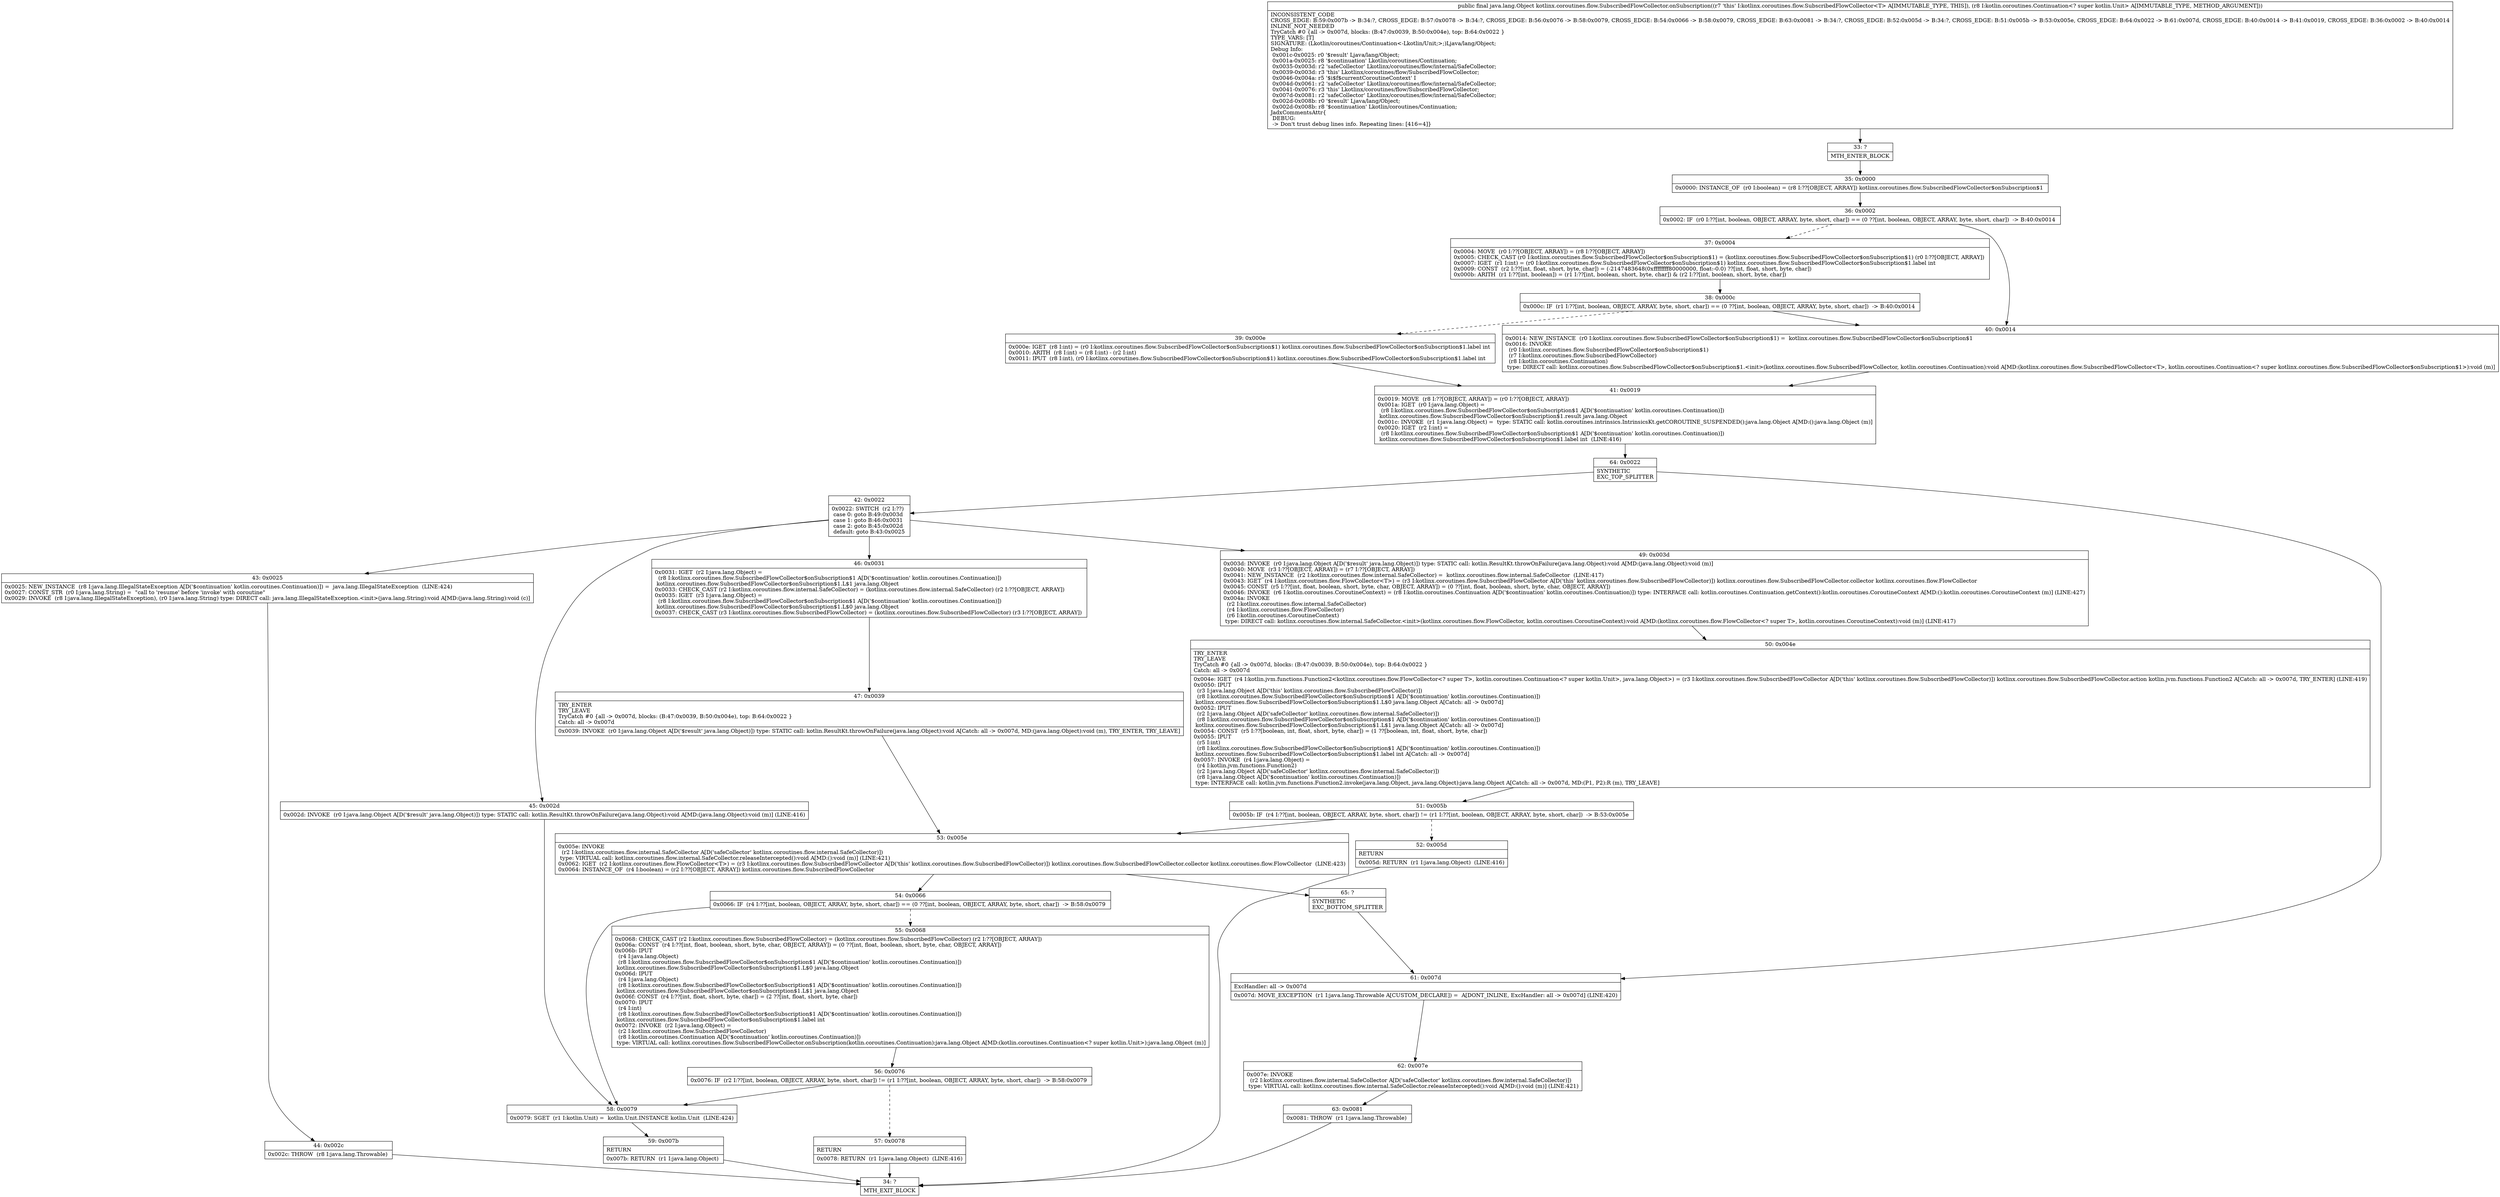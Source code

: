 digraph "CFG forkotlinx.coroutines.flow.SubscribedFlowCollector.onSubscription(Lkotlin\/coroutines\/Continuation;)Ljava\/lang\/Object;" {
Node_33 [shape=record,label="{33\:\ ?|MTH_ENTER_BLOCK\l}"];
Node_35 [shape=record,label="{35\:\ 0x0000|0x0000: INSTANCE_OF  (r0 I:boolean) = (r8 I:??[OBJECT, ARRAY]) kotlinx.coroutines.flow.SubscribedFlowCollector$onSubscription$1 \l}"];
Node_36 [shape=record,label="{36\:\ 0x0002|0x0002: IF  (r0 I:??[int, boolean, OBJECT, ARRAY, byte, short, char]) == (0 ??[int, boolean, OBJECT, ARRAY, byte, short, char])  \-\> B:40:0x0014 \l}"];
Node_37 [shape=record,label="{37\:\ 0x0004|0x0004: MOVE  (r0 I:??[OBJECT, ARRAY]) = (r8 I:??[OBJECT, ARRAY]) \l0x0005: CHECK_CAST (r0 I:kotlinx.coroutines.flow.SubscribedFlowCollector$onSubscription$1) = (kotlinx.coroutines.flow.SubscribedFlowCollector$onSubscription$1) (r0 I:??[OBJECT, ARRAY]) \l0x0007: IGET  (r1 I:int) = (r0 I:kotlinx.coroutines.flow.SubscribedFlowCollector$onSubscription$1) kotlinx.coroutines.flow.SubscribedFlowCollector$onSubscription$1.label int \l0x0009: CONST  (r2 I:??[int, float, short, byte, char]) = (\-2147483648(0xffffffff80000000, float:\-0.0) ??[int, float, short, byte, char]) \l0x000b: ARITH  (r1 I:??[int, boolean]) = (r1 I:??[int, boolean, short, byte, char]) & (r2 I:??[int, boolean, short, byte, char]) \l}"];
Node_38 [shape=record,label="{38\:\ 0x000c|0x000c: IF  (r1 I:??[int, boolean, OBJECT, ARRAY, byte, short, char]) == (0 ??[int, boolean, OBJECT, ARRAY, byte, short, char])  \-\> B:40:0x0014 \l}"];
Node_39 [shape=record,label="{39\:\ 0x000e|0x000e: IGET  (r8 I:int) = (r0 I:kotlinx.coroutines.flow.SubscribedFlowCollector$onSubscription$1) kotlinx.coroutines.flow.SubscribedFlowCollector$onSubscription$1.label int \l0x0010: ARITH  (r8 I:int) = (r8 I:int) \- (r2 I:int) \l0x0011: IPUT  (r8 I:int), (r0 I:kotlinx.coroutines.flow.SubscribedFlowCollector$onSubscription$1) kotlinx.coroutines.flow.SubscribedFlowCollector$onSubscription$1.label int \l}"];
Node_41 [shape=record,label="{41\:\ 0x0019|0x0019: MOVE  (r8 I:??[OBJECT, ARRAY]) = (r0 I:??[OBJECT, ARRAY]) \l0x001a: IGET  (r0 I:java.lang.Object) = \l  (r8 I:kotlinx.coroutines.flow.SubscribedFlowCollector$onSubscription$1 A[D('$continuation' kotlin.coroutines.Continuation)])\l kotlinx.coroutines.flow.SubscribedFlowCollector$onSubscription$1.result java.lang.Object \l0x001c: INVOKE  (r1 I:java.lang.Object) =  type: STATIC call: kotlin.coroutines.intrinsics.IntrinsicsKt.getCOROUTINE_SUSPENDED():java.lang.Object A[MD:():java.lang.Object (m)]\l0x0020: IGET  (r2 I:int) = \l  (r8 I:kotlinx.coroutines.flow.SubscribedFlowCollector$onSubscription$1 A[D('$continuation' kotlin.coroutines.Continuation)])\l kotlinx.coroutines.flow.SubscribedFlowCollector$onSubscription$1.label int  (LINE:416)\l}"];
Node_64 [shape=record,label="{64\:\ 0x0022|SYNTHETIC\lEXC_TOP_SPLITTER\l}"];
Node_42 [shape=record,label="{42\:\ 0x0022|0x0022: SWITCH  (r2 I:??)\l case 0: goto B:49:0x003d\l case 1: goto B:46:0x0031\l case 2: goto B:45:0x002d\l default: goto B:43:0x0025 \l}"];
Node_43 [shape=record,label="{43\:\ 0x0025|0x0025: NEW_INSTANCE  (r8 I:java.lang.IllegalStateException A[D('$continuation' kotlin.coroutines.Continuation)]) =  java.lang.IllegalStateException  (LINE:424)\l0x0027: CONST_STR  (r0 I:java.lang.String) =  \"call to 'resume' before 'invoke' with coroutine\" \l0x0029: INVOKE  (r8 I:java.lang.IllegalStateException), (r0 I:java.lang.String) type: DIRECT call: java.lang.IllegalStateException.\<init\>(java.lang.String):void A[MD:(java.lang.String):void (c)]\l}"];
Node_44 [shape=record,label="{44\:\ 0x002c|0x002c: THROW  (r8 I:java.lang.Throwable) \l}"];
Node_34 [shape=record,label="{34\:\ ?|MTH_EXIT_BLOCK\l}"];
Node_45 [shape=record,label="{45\:\ 0x002d|0x002d: INVOKE  (r0 I:java.lang.Object A[D('$result' java.lang.Object)]) type: STATIC call: kotlin.ResultKt.throwOnFailure(java.lang.Object):void A[MD:(java.lang.Object):void (m)] (LINE:416)\l}"];
Node_58 [shape=record,label="{58\:\ 0x0079|0x0079: SGET  (r1 I:kotlin.Unit) =  kotlin.Unit.INSTANCE kotlin.Unit  (LINE:424)\l}"];
Node_59 [shape=record,label="{59\:\ 0x007b|RETURN\l|0x007b: RETURN  (r1 I:java.lang.Object) \l}"];
Node_46 [shape=record,label="{46\:\ 0x0031|0x0031: IGET  (r2 I:java.lang.Object) = \l  (r8 I:kotlinx.coroutines.flow.SubscribedFlowCollector$onSubscription$1 A[D('$continuation' kotlin.coroutines.Continuation)])\l kotlinx.coroutines.flow.SubscribedFlowCollector$onSubscription$1.L$1 java.lang.Object \l0x0033: CHECK_CAST (r2 I:kotlinx.coroutines.flow.internal.SafeCollector) = (kotlinx.coroutines.flow.internal.SafeCollector) (r2 I:??[OBJECT, ARRAY]) \l0x0035: IGET  (r3 I:java.lang.Object) = \l  (r8 I:kotlinx.coroutines.flow.SubscribedFlowCollector$onSubscription$1 A[D('$continuation' kotlin.coroutines.Continuation)])\l kotlinx.coroutines.flow.SubscribedFlowCollector$onSubscription$1.L$0 java.lang.Object \l0x0037: CHECK_CAST (r3 I:kotlinx.coroutines.flow.SubscribedFlowCollector) = (kotlinx.coroutines.flow.SubscribedFlowCollector) (r3 I:??[OBJECT, ARRAY]) \l}"];
Node_47 [shape=record,label="{47\:\ 0x0039|TRY_ENTER\lTRY_LEAVE\lTryCatch #0 \{all \-\> 0x007d, blocks: (B:47:0x0039, B:50:0x004e), top: B:64:0x0022 \}\lCatch: all \-\> 0x007d\l|0x0039: INVOKE  (r0 I:java.lang.Object A[D('$result' java.lang.Object)]) type: STATIC call: kotlin.ResultKt.throwOnFailure(java.lang.Object):void A[Catch: all \-\> 0x007d, MD:(java.lang.Object):void (m), TRY_ENTER, TRY_LEAVE]\l}"];
Node_53 [shape=record,label="{53\:\ 0x005e|0x005e: INVOKE  \l  (r2 I:kotlinx.coroutines.flow.internal.SafeCollector A[D('safeCollector' kotlinx.coroutines.flow.internal.SafeCollector)])\l type: VIRTUAL call: kotlinx.coroutines.flow.internal.SafeCollector.releaseIntercepted():void A[MD:():void (m)] (LINE:421)\l0x0062: IGET  (r2 I:kotlinx.coroutines.flow.FlowCollector\<T\>) = (r3 I:kotlinx.coroutines.flow.SubscribedFlowCollector A[D('this' kotlinx.coroutines.flow.SubscribedFlowCollector)]) kotlinx.coroutines.flow.SubscribedFlowCollector.collector kotlinx.coroutines.flow.FlowCollector  (LINE:423)\l0x0064: INSTANCE_OF  (r4 I:boolean) = (r2 I:??[OBJECT, ARRAY]) kotlinx.coroutines.flow.SubscribedFlowCollector \l}"];
Node_54 [shape=record,label="{54\:\ 0x0066|0x0066: IF  (r4 I:??[int, boolean, OBJECT, ARRAY, byte, short, char]) == (0 ??[int, boolean, OBJECT, ARRAY, byte, short, char])  \-\> B:58:0x0079 \l}"];
Node_55 [shape=record,label="{55\:\ 0x0068|0x0068: CHECK_CAST (r2 I:kotlinx.coroutines.flow.SubscribedFlowCollector) = (kotlinx.coroutines.flow.SubscribedFlowCollector) (r2 I:??[OBJECT, ARRAY]) \l0x006a: CONST  (r4 I:??[int, float, boolean, short, byte, char, OBJECT, ARRAY]) = (0 ??[int, float, boolean, short, byte, char, OBJECT, ARRAY]) \l0x006b: IPUT  \l  (r4 I:java.lang.Object)\l  (r8 I:kotlinx.coroutines.flow.SubscribedFlowCollector$onSubscription$1 A[D('$continuation' kotlin.coroutines.Continuation)])\l kotlinx.coroutines.flow.SubscribedFlowCollector$onSubscription$1.L$0 java.lang.Object \l0x006d: IPUT  \l  (r4 I:java.lang.Object)\l  (r8 I:kotlinx.coroutines.flow.SubscribedFlowCollector$onSubscription$1 A[D('$continuation' kotlin.coroutines.Continuation)])\l kotlinx.coroutines.flow.SubscribedFlowCollector$onSubscription$1.L$1 java.lang.Object \l0x006f: CONST  (r4 I:??[int, float, short, byte, char]) = (2 ??[int, float, short, byte, char]) \l0x0070: IPUT  \l  (r4 I:int)\l  (r8 I:kotlinx.coroutines.flow.SubscribedFlowCollector$onSubscription$1 A[D('$continuation' kotlin.coroutines.Continuation)])\l kotlinx.coroutines.flow.SubscribedFlowCollector$onSubscription$1.label int \l0x0072: INVOKE  (r2 I:java.lang.Object) = \l  (r2 I:kotlinx.coroutines.flow.SubscribedFlowCollector)\l  (r8 I:kotlin.coroutines.Continuation A[D('$continuation' kotlin.coroutines.Continuation)])\l type: VIRTUAL call: kotlinx.coroutines.flow.SubscribedFlowCollector.onSubscription(kotlin.coroutines.Continuation):java.lang.Object A[MD:(kotlin.coroutines.Continuation\<? super kotlin.Unit\>):java.lang.Object (m)]\l}"];
Node_56 [shape=record,label="{56\:\ 0x0076|0x0076: IF  (r2 I:??[int, boolean, OBJECT, ARRAY, byte, short, char]) != (r1 I:??[int, boolean, OBJECT, ARRAY, byte, short, char])  \-\> B:58:0x0079 \l}"];
Node_57 [shape=record,label="{57\:\ 0x0078|RETURN\l|0x0078: RETURN  (r1 I:java.lang.Object)  (LINE:416)\l}"];
Node_65 [shape=record,label="{65\:\ ?|SYNTHETIC\lEXC_BOTTOM_SPLITTER\l}"];
Node_49 [shape=record,label="{49\:\ 0x003d|0x003d: INVOKE  (r0 I:java.lang.Object A[D('$result' java.lang.Object)]) type: STATIC call: kotlin.ResultKt.throwOnFailure(java.lang.Object):void A[MD:(java.lang.Object):void (m)]\l0x0040: MOVE  (r3 I:??[OBJECT, ARRAY]) = (r7 I:??[OBJECT, ARRAY]) \l0x0041: NEW_INSTANCE  (r2 I:kotlinx.coroutines.flow.internal.SafeCollector) =  kotlinx.coroutines.flow.internal.SafeCollector  (LINE:417)\l0x0043: IGET  (r4 I:kotlinx.coroutines.flow.FlowCollector\<T\>) = (r3 I:kotlinx.coroutines.flow.SubscribedFlowCollector A[D('this' kotlinx.coroutines.flow.SubscribedFlowCollector)]) kotlinx.coroutines.flow.SubscribedFlowCollector.collector kotlinx.coroutines.flow.FlowCollector \l0x0045: CONST  (r5 I:??[int, float, boolean, short, byte, char, OBJECT, ARRAY]) = (0 ??[int, float, boolean, short, byte, char, OBJECT, ARRAY]) \l0x0046: INVOKE  (r6 I:kotlin.coroutines.CoroutineContext) = (r8 I:kotlin.coroutines.Continuation A[D('$continuation' kotlin.coroutines.Continuation)]) type: INTERFACE call: kotlin.coroutines.Continuation.getContext():kotlin.coroutines.CoroutineContext A[MD:():kotlin.coroutines.CoroutineContext (m)] (LINE:427)\l0x004a: INVOKE  \l  (r2 I:kotlinx.coroutines.flow.internal.SafeCollector)\l  (r4 I:kotlinx.coroutines.flow.FlowCollector)\l  (r6 I:kotlin.coroutines.CoroutineContext)\l type: DIRECT call: kotlinx.coroutines.flow.internal.SafeCollector.\<init\>(kotlinx.coroutines.flow.FlowCollector, kotlin.coroutines.CoroutineContext):void A[MD:(kotlinx.coroutines.flow.FlowCollector\<? super T\>, kotlin.coroutines.CoroutineContext):void (m)] (LINE:417)\l}"];
Node_50 [shape=record,label="{50\:\ 0x004e|TRY_ENTER\lTRY_LEAVE\lTryCatch #0 \{all \-\> 0x007d, blocks: (B:47:0x0039, B:50:0x004e), top: B:64:0x0022 \}\lCatch: all \-\> 0x007d\l|0x004e: IGET  (r4 I:kotlin.jvm.functions.Function2\<kotlinx.coroutines.flow.FlowCollector\<? super T\>, kotlin.coroutines.Continuation\<? super kotlin.Unit\>, java.lang.Object\>) = (r3 I:kotlinx.coroutines.flow.SubscribedFlowCollector A[D('this' kotlinx.coroutines.flow.SubscribedFlowCollector)]) kotlinx.coroutines.flow.SubscribedFlowCollector.action kotlin.jvm.functions.Function2 A[Catch: all \-\> 0x007d, TRY_ENTER] (LINE:419)\l0x0050: IPUT  \l  (r3 I:java.lang.Object A[D('this' kotlinx.coroutines.flow.SubscribedFlowCollector)])\l  (r8 I:kotlinx.coroutines.flow.SubscribedFlowCollector$onSubscription$1 A[D('$continuation' kotlin.coroutines.Continuation)])\l kotlinx.coroutines.flow.SubscribedFlowCollector$onSubscription$1.L$0 java.lang.Object A[Catch: all \-\> 0x007d]\l0x0052: IPUT  \l  (r2 I:java.lang.Object A[D('safeCollector' kotlinx.coroutines.flow.internal.SafeCollector)])\l  (r8 I:kotlinx.coroutines.flow.SubscribedFlowCollector$onSubscription$1 A[D('$continuation' kotlin.coroutines.Continuation)])\l kotlinx.coroutines.flow.SubscribedFlowCollector$onSubscription$1.L$1 java.lang.Object A[Catch: all \-\> 0x007d]\l0x0054: CONST  (r5 I:??[boolean, int, float, short, byte, char]) = (1 ??[boolean, int, float, short, byte, char]) \l0x0055: IPUT  \l  (r5 I:int)\l  (r8 I:kotlinx.coroutines.flow.SubscribedFlowCollector$onSubscription$1 A[D('$continuation' kotlin.coroutines.Continuation)])\l kotlinx.coroutines.flow.SubscribedFlowCollector$onSubscription$1.label int A[Catch: all \-\> 0x007d]\l0x0057: INVOKE  (r4 I:java.lang.Object) = \l  (r4 I:kotlin.jvm.functions.Function2)\l  (r2 I:java.lang.Object A[D('safeCollector' kotlinx.coroutines.flow.internal.SafeCollector)])\l  (r8 I:java.lang.Object A[D('$continuation' kotlin.coroutines.Continuation)])\l type: INTERFACE call: kotlin.jvm.functions.Function2.invoke(java.lang.Object, java.lang.Object):java.lang.Object A[Catch: all \-\> 0x007d, MD:(P1, P2):R (m), TRY_LEAVE]\l}"];
Node_51 [shape=record,label="{51\:\ 0x005b|0x005b: IF  (r4 I:??[int, boolean, OBJECT, ARRAY, byte, short, char]) != (r1 I:??[int, boolean, OBJECT, ARRAY, byte, short, char])  \-\> B:53:0x005e \l}"];
Node_52 [shape=record,label="{52\:\ 0x005d|RETURN\l|0x005d: RETURN  (r1 I:java.lang.Object)  (LINE:416)\l}"];
Node_61 [shape=record,label="{61\:\ 0x007d|ExcHandler: all \-\> 0x007d\l|0x007d: MOVE_EXCEPTION  (r1 I:java.lang.Throwable A[CUSTOM_DECLARE]) =  A[DONT_INLINE, ExcHandler: all \-\> 0x007d] (LINE:420)\l}"];
Node_62 [shape=record,label="{62\:\ 0x007e|0x007e: INVOKE  \l  (r2 I:kotlinx.coroutines.flow.internal.SafeCollector A[D('safeCollector' kotlinx.coroutines.flow.internal.SafeCollector)])\l type: VIRTUAL call: kotlinx.coroutines.flow.internal.SafeCollector.releaseIntercepted():void A[MD:():void (m)] (LINE:421)\l}"];
Node_63 [shape=record,label="{63\:\ 0x0081|0x0081: THROW  (r1 I:java.lang.Throwable) \l}"];
Node_40 [shape=record,label="{40\:\ 0x0014|0x0014: NEW_INSTANCE  (r0 I:kotlinx.coroutines.flow.SubscribedFlowCollector$onSubscription$1) =  kotlinx.coroutines.flow.SubscribedFlowCollector$onSubscription$1 \l0x0016: INVOKE  \l  (r0 I:kotlinx.coroutines.flow.SubscribedFlowCollector$onSubscription$1)\l  (r7 I:kotlinx.coroutines.flow.SubscribedFlowCollector)\l  (r8 I:kotlin.coroutines.Continuation)\l type: DIRECT call: kotlinx.coroutines.flow.SubscribedFlowCollector$onSubscription$1.\<init\>(kotlinx.coroutines.flow.SubscribedFlowCollector, kotlin.coroutines.Continuation):void A[MD:(kotlinx.coroutines.flow.SubscribedFlowCollector\<T\>, kotlin.coroutines.Continuation\<? super kotlinx.coroutines.flow.SubscribedFlowCollector$onSubscription$1\>):void (m)]\l}"];
MethodNode[shape=record,label="{public final java.lang.Object kotlinx.coroutines.flow.SubscribedFlowCollector.onSubscription((r7 'this' I:kotlinx.coroutines.flow.SubscribedFlowCollector\<T\> A[IMMUTABLE_TYPE, THIS]), (r8 I:kotlin.coroutines.Continuation\<? super kotlin.Unit\> A[IMMUTABLE_TYPE, METHOD_ARGUMENT]))  | INCONSISTENT_CODE\lCROSS_EDGE: B:59:0x007b \-\> B:34:?, CROSS_EDGE: B:57:0x0078 \-\> B:34:?, CROSS_EDGE: B:56:0x0076 \-\> B:58:0x0079, CROSS_EDGE: B:54:0x0066 \-\> B:58:0x0079, CROSS_EDGE: B:63:0x0081 \-\> B:34:?, CROSS_EDGE: B:52:0x005d \-\> B:34:?, CROSS_EDGE: B:51:0x005b \-\> B:53:0x005e, CROSS_EDGE: B:64:0x0022 \-\> B:61:0x007d, CROSS_EDGE: B:40:0x0014 \-\> B:41:0x0019, CROSS_EDGE: B:36:0x0002 \-\> B:40:0x0014\lINLINE_NOT_NEEDED\lTryCatch #0 \{all \-\> 0x007d, blocks: (B:47:0x0039, B:50:0x004e), top: B:64:0x0022 \}\lTYPE_VARS: [T]\lSIGNATURE: (Lkotlin\/coroutines\/Continuation\<\-Lkotlin\/Unit;\>;)Ljava\/lang\/Object;\lDebug Info:\l  0x001c\-0x0025: r0 '$result' Ljava\/lang\/Object;\l  0x001a\-0x0025: r8 '$continuation' Lkotlin\/coroutines\/Continuation;\l  0x0035\-0x003d: r2 'safeCollector' Lkotlinx\/coroutines\/flow\/internal\/SafeCollector;\l  0x0039\-0x003d: r3 'this' Lkotlinx\/coroutines\/flow\/SubscribedFlowCollector;\l  0x0046\-0x004a: r5 '$i$f$currentCoroutineContext' I\l  0x004d\-0x0061: r2 'safeCollector' Lkotlinx\/coroutines\/flow\/internal\/SafeCollector;\l  0x0041\-0x0076: r3 'this' Lkotlinx\/coroutines\/flow\/SubscribedFlowCollector;\l  0x007d\-0x0081: r2 'safeCollector' Lkotlinx\/coroutines\/flow\/internal\/SafeCollector;\l  0x002d\-0x008b: r0 '$result' Ljava\/lang\/Object;\l  0x002d\-0x008b: r8 '$continuation' Lkotlin\/coroutines\/Continuation;\lJadxCommentsAttr\{\l DEBUG: \l \-\> Don't trust debug lines info. Repeating lines: [416=4]\}\l}"];
MethodNode -> Node_33;Node_33 -> Node_35;
Node_35 -> Node_36;
Node_36 -> Node_37[style=dashed];
Node_36 -> Node_40;
Node_37 -> Node_38;
Node_38 -> Node_39[style=dashed];
Node_38 -> Node_40;
Node_39 -> Node_41;
Node_41 -> Node_64;
Node_64 -> Node_42;
Node_64 -> Node_61;
Node_42 -> Node_43;
Node_42 -> Node_45;
Node_42 -> Node_46;
Node_42 -> Node_49;
Node_43 -> Node_44;
Node_44 -> Node_34;
Node_45 -> Node_58;
Node_58 -> Node_59;
Node_59 -> Node_34;
Node_46 -> Node_47;
Node_47 -> Node_53;
Node_53 -> Node_54;
Node_53 -> Node_65;
Node_54 -> Node_55[style=dashed];
Node_54 -> Node_58;
Node_55 -> Node_56;
Node_56 -> Node_57[style=dashed];
Node_56 -> Node_58;
Node_57 -> Node_34;
Node_65 -> Node_61;
Node_49 -> Node_50;
Node_50 -> Node_51;
Node_51 -> Node_52[style=dashed];
Node_51 -> Node_53;
Node_52 -> Node_34;
Node_61 -> Node_62;
Node_62 -> Node_63;
Node_63 -> Node_34;
Node_40 -> Node_41;
}

